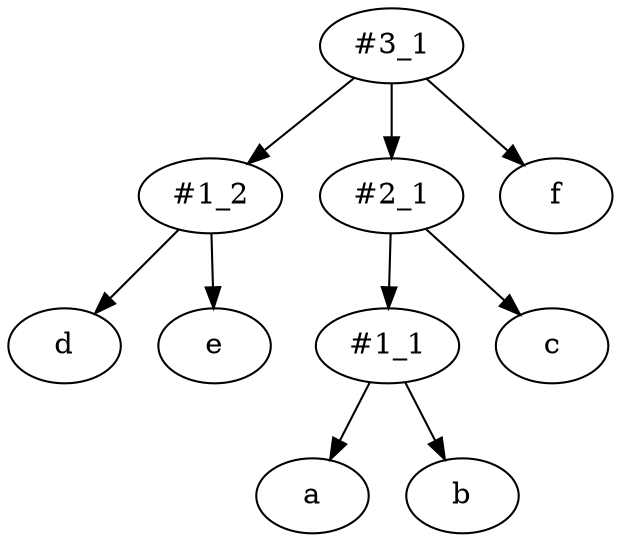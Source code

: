 digraph G {
  edge []
n_2 [label="#1_1" style="setlinewidth(1)" ]
n_3 [label="#1_2" style="setlinewidth(1)" ]
n_4 [label="#2_1" style="setlinewidth(1)" ]
n_5 [label="#3_1" style="setlinewidth(1)" ]
n_6 [label="a" style="setlinewidth(1)" ]
n_7 [label="b" style="setlinewidth(1)" ]
n_8 [label="c" style="setlinewidth(1)" ]
n_9 [label="d" style="setlinewidth(1)" ]
n_10 [label="e" style="setlinewidth(1)" ]
n_11 [label="f" style="setlinewidth(1)" ]
n_4 -> n_2 []
n_5 -> n_3 []
n_5 -> n_4 []
n_2 -> n_6 []
n_2 -> n_7 []
n_4 -> n_8 []
n_3 -> n_9 []
n_3 -> n_10 []
n_5 -> n_11 []
}
